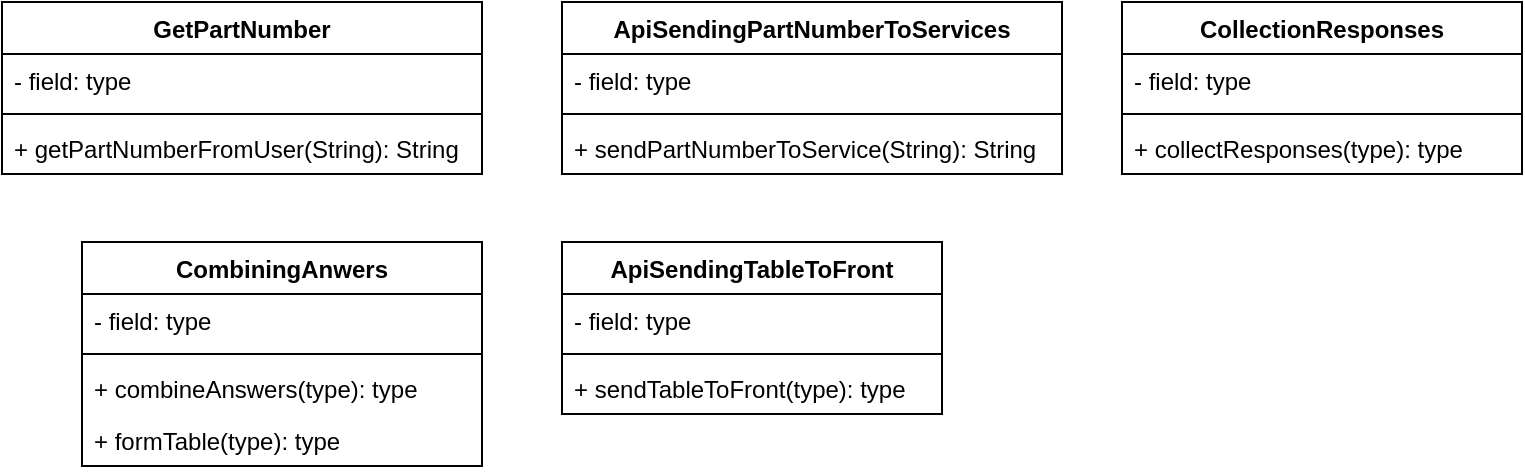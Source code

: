 <mxfile version="21.0.6" type="github">
  <diagram name="Page-1" id="e7e014a7-5840-1c2e-5031-d8a46d1fe8dd">
    <mxGraphModel dx="1050" dy="573" grid="1" gridSize="10" guides="1" tooltips="1" connect="1" arrows="1" fold="1" page="1" pageScale="1" pageWidth="1169" pageHeight="826" background="none" math="0" shadow="0">
      <root>
        <mxCell id="0" />
        <mxCell id="1" parent="0" />
        <mxCell id="9pa8uJ6VHDGMnI1-hwf1-41" value="GetPartNumber" style="swimlane;fontStyle=1;align=center;verticalAlign=top;childLayout=stackLayout;horizontal=1;startSize=26;horizontalStack=0;resizeParent=1;resizeParentMax=0;resizeLast=0;collapsible=1;marginBottom=0;whiteSpace=wrap;html=1;" vertex="1" parent="1">
          <mxGeometry x="120" y="190" width="240" height="86" as="geometry" />
        </mxCell>
        <mxCell id="9pa8uJ6VHDGMnI1-hwf1-42" value="- field: type" style="text;strokeColor=none;fillColor=none;align=left;verticalAlign=top;spacingLeft=4;spacingRight=4;overflow=hidden;rotatable=0;points=[[0,0.5],[1,0.5]];portConstraint=eastwest;whiteSpace=wrap;html=1;" vertex="1" parent="9pa8uJ6VHDGMnI1-hwf1-41">
          <mxGeometry y="26" width="240" height="26" as="geometry" />
        </mxCell>
        <mxCell id="9pa8uJ6VHDGMnI1-hwf1-43" value="" style="line;strokeWidth=1;fillColor=none;align=left;verticalAlign=middle;spacingTop=-1;spacingLeft=3;spacingRight=3;rotatable=0;labelPosition=right;points=[];portConstraint=eastwest;strokeColor=inherit;" vertex="1" parent="9pa8uJ6VHDGMnI1-hwf1-41">
          <mxGeometry y="52" width="240" height="8" as="geometry" />
        </mxCell>
        <mxCell id="9pa8uJ6VHDGMnI1-hwf1-44" value="+ getPartNumberFromUser(String): String" style="text;strokeColor=none;fillColor=none;align=left;verticalAlign=top;spacingLeft=4;spacingRight=4;overflow=hidden;rotatable=0;points=[[0,0.5],[1,0.5]];portConstraint=eastwest;whiteSpace=wrap;html=1;" vertex="1" parent="9pa8uJ6VHDGMnI1-hwf1-41">
          <mxGeometry y="60" width="240" height="26" as="geometry" />
        </mxCell>
        <mxCell id="9pa8uJ6VHDGMnI1-hwf1-45" value="ApiSendingPartNumberToServices" style="swimlane;fontStyle=1;align=center;verticalAlign=top;childLayout=stackLayout;horizontal=1;startSize=26;horizontalStack=0;resizeParent=1;resizeParentMax=0;resizeLast=0;collapsible=1;marginBottom=0;whiteSpace=wrap;html=1;" vertex="1" parent="1">
          <mxGeometry x="400" y="190" width="250" height="86" as="geometry" />
        </mxCell>
        <mxCell id="9pa8uJ6VHDGMnI1-hwf1-46" value="- field: type" style="text;strokeColor=none;fillColor=none;align=left;verticalAlign=top;spacingLeft=4;spacingRight=4;overflow=hidden;rotatable=0;points=[[0,0.5],[1,0.5]];portConstraint=eastwest;whiteSpace=wrap;html=1;" vertex="1" parent="9pa8uJ6VHDGMnI1-hwf1-45">
          <mxGeometry y="26" width="250" height="26" as="geometry" />
        </mxCell>
        <mxCell id="9pa8uJ6VHDGMnI1-hwf1-47" value="" style="line;strokeWidth=1;fillColor=none;align=left;verticalAlign=middle;spacingTop=-1;spacingLeft=3;spacingRight=3;rotatable=0;labelPosition=right;points=[];portConstraint=eastwest;strokeColor=inherit;" vertex="1" parent="9pa8uJ6VHDGMnI1-hwf1-45">
          <mxGeometry y="52" width="250" height="8" as="geometry" />
        </mxCell>
        <mxCell id="9pa8uJ6VHDGMnI1-hwf1-48" value="+ sendPartNumberToService(String): String" style="text;strokeColor=none;fillColor=none;align=left;verticalAlign=top;spacingLeft=4;spacingRight=4;overflow=hidden;rotatable=0;points=[[0,0.5],[1,0.5]];portConstraint=eastwest;whiteSpace=wrap;html=1;" vertex="1" parent="9pa8uJ6VHDGMnI1-hwf1-45">
          <mxGeometry y="60" width="250" height="26" as="geometry" />
        </mxCell>
        <mxCell id="9pa8uJ6VHDGMnI1-hwf1-49" value="CollectionResponses" style="swimlane;fontStyle=1;align=center;verticalAlign=top;childLayout=stackLayout;horizontal=1;startSize=26;horizontalStack=0;resizeParent=1;resizeParentMax=0;resizeLast=0;collapsible=1;marginBottom=0;whiteSpace=wrap;html=1;" vertex="1" parent="1">
          <mxGeometry x="680" y="190" width="200" height="86" as="geometry" />
        </mxCell>
        <mxCell id="9pa8uJ6VHDGMnI1-hwf1-50" value="- field: type" style="text;strokeColor=none;fillColor=none;align=left;verticalAlign=top;spacingLeft=4;spacingRight=4;overflow=hidden;rotatable=0;points=[[0,0.5],[1,0.5]];portConstraint=eastwest;whiteSpace=wrap;html=1;" vertex="1" parent="9pa8uJ6VHDGMnI1-hwf1-49">
          <mxGeometry y="26" width="200" height="26" as="geometry" />
        </mxCell>
        <mxCell id="9pa8uJ6VHDGMnI1-hwf1-51" value="" style="line;strokeWidth=1;fillColor=none;align=left;verticalAlign=middle;spacingTop=-1;spacingLeft=3;spacingRight=3;rotatable=0;labelPosition=right;points=[];portConstraint=eastwest;strokeColor=inherit;" vertex="1" parent="9pa8uJ6VHDGMnI1-hwf1-49">
          <mxGeometry y="52" width="200" height="8" as="geometry" />
        </mxCell>
        <mxCell id="9pa8uJ6VHDGMnI1-hwf1-52" value="+ collectResponses(type): type" style="text;strokeColor=none;fillColor=none;align=left;verticalAlign=top;spacingLeft=4;spacingRight=4;overflow=hidden;rotatable=0;points=[[0,0.5],[1,0.5]];portConstraint=eastwest;whiteSpace=wrap;html=1;" vertex="1" parent="9pa8uJ6VHDGMnI1-hwf1-49">
          <mxGeometry y="60" width="200" height="26" as="geometry" />
        </mxCell>
        <mxCell id="9pa8uJ6VHDGMnI1-hwf1-53" value="CombiningAnwers" style="swimlane;fontStyle=1;align=center;verticalAlign=top;childLayout=stackLayout;horizontal=1;startSize=26;horizontalStack=0;resizeParent=1;resizeParentMax=0;resizeLast=0;collapsible=1;marginBottom=0;whiteSpace=wrap;html=1;" vertex="1" parent="1">
          <mxGeometry x="160" y="310" width="200" height="112" as="geometry" />
        </mxCell>
        <mxCell id="9pa8uJ6VHDGMnI1-hwf1-54" value="- field: type" style="text;strokeColor=none;fillColor=none;align=left;verticalAlign=top;spacingLeft=4;spacingRight=4;overflow=hidden;rotatable=0;points=[[0,0.5],[1,0.5]];portConstraint=eastwest;whiteSpace=wrap;html=1;" vertex="1" parent="9pa8uJ6VHDGMnI1-hwf1-53">
          <mxGeometry y="26" width="200" height="26" as="geometry" />
        </mxCell>
        <mxCell id="9pa8uJ6VHDGMnI1-hwf1-55" value="" style="line;strokeWidth=1;fillColor=none;align=left;verticalAlign=middle;spacingTop=-1;spacingLeft=3;spacingRight=3;rotatable=0;labelPosition=right;points=[];portConstraint=eastwest;strokeColor=inherit;" vertex="1" parent="9pa8uJ6VHDGMnI1-hwf1-53">
          <mxGeometry y="52" width="200" height="8" as="geometry" />
        </mxCell>
        <mxCell id="9pa8uJ6VHDGMnI1-hwf1-61" value="+ combineAnswers(type): type" style="text;strokeColor=none;fillColor=none;align=left;verticalAlign=top;spacingLeft=4;spacingRight=4;overflow=hidden;rotatable=0;points=[[0,0.5],[1,0.5]];portConstraint=eastwest;whiteSpace=wrap;html=1;" vertex="1" parent="9pa8uJ6VHDGMnI1-hwf1-53">
          <mxGeometry y="60" width="200" height="26" as="geometry" />
        </mxCell>
        <mxCell id="9pa8uJ6VHDGMnI1-hwf1-56" value="+ formTable(type): type" style="text;strokeColor=none;fillColor=none;align=left;verticalAlign=top;spacingLeft=4;spacingRight=4;overflow=hidden;rotatable=0;points=[[0,0.5],[1,0.5]];portConstraint=eastwest;whiteSpace=wrap;html=1;" vertex="1" parent="9pa8uJ6VHDGMnI1-hwf1-53">
          <mxGeometry y="86" width="200" height="26" as="geometry" />
        </mxCell>
        <mxCell id="9pa8uJ6VHDGMnI1-hwf1-57" value="ApiSendingTableToFront" style="swimlane;fontStyle=1;align=center;verticalAlign=top;childLayout=stackLayout;horizontal=1;startSize=26;horizontalStack=0;resizeParent=1;resizeParentMax=0;resizeLast=0;collapsible=1;marginBottom=0;whiteSpace=wrap;html=1;" vertex="1" parent="1">
          <mxGeometry x="400" y="310" width="190" height="86" as="geometry" />
        </mxCell>
        <mxCell id="9pa8uJ6VHDGMnI1-hwf1-58" value="- field: type" style="text;strokeColor=none;fillColor=none;align=left;verticalAlign=top;spacingLeft=4;spacingRight=4;overflow=hidden;rotatable=0;points=[[0,0.5],[1,0.5]];portConstraint=eastwest;whiteSpace=wrap;html=1;" vertex="1" parent="9pa8uJ6VHDGMnI1-hwf1-57">
          <mxGeometry y="26" width="190" height="26" as="geometry" />
        </mxCell>
        <mxCell id="9pa8uJ6VHDGMnI1-hwf1-59" value="" style="line;strokeWidth=1;fillColor=none;align=left;verticalAlign=middle;spacingTop=-1;spacingLeft=3;spacingRight=3;rotatable=0;labelPosition=right;points=[];portConstraint=eastwest;strokeColor=inherit;" vertex="1" parent="9pa8uJ6VHDGMnI1-hwf1-57">
          <mxGeometry y="52" width="190" height="8" as="geometry" />
        </mxCell>
        <mxCell id="9pa8uJ6VHDGMnI1-hwf1-60" value="+ sendTableToFront(type): type" style="text;strokeColor=none;fillColor=none;align=left;verticalAlign=top;spacingLeft=4;spacingRight=4;overflow=hidden;rotatable=0;points=[[0,0.5],[1,0.5]];portConstraint=eastwest;whiteSpace=wrap;html=1;" vertex="1" parent="9pa8uJ6VHDGMnI1-hwf1-57">
          <mxGeometry y="60" width="190" height="26" as="geometry" />
        </mxCell>
      </root>
    </mxGraphModel>
  </diagram>
</mxfile>

